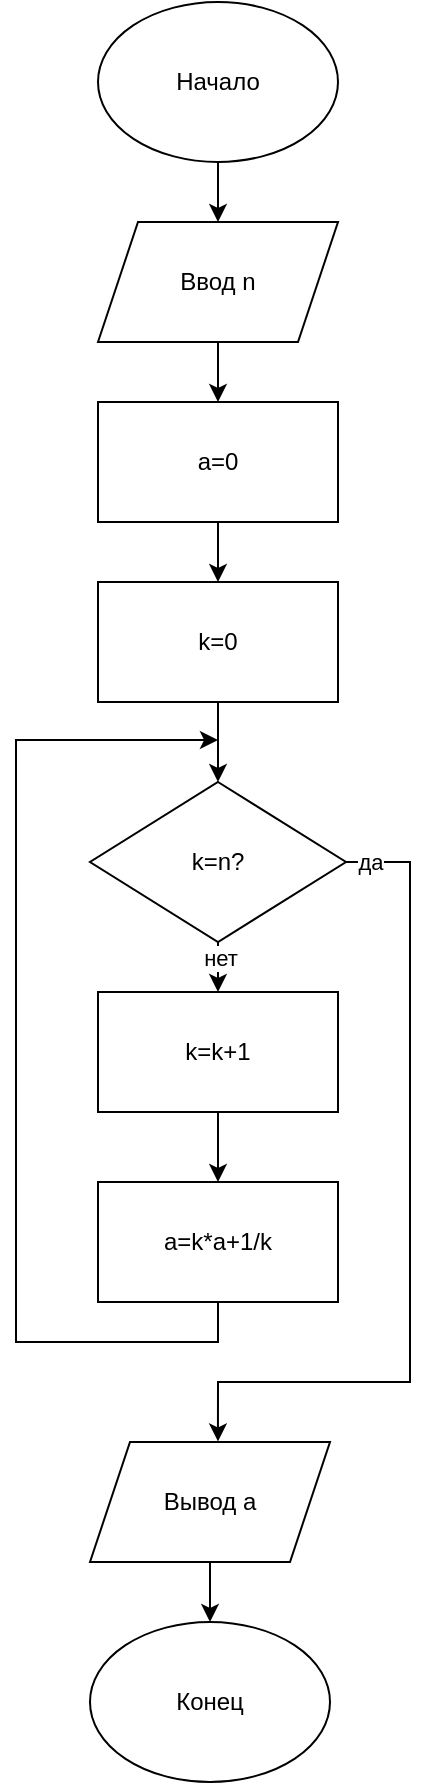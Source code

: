 <mxfile version="24.7.8" pages="3">
  <diagram name="Задание A" id="VVv7mjhydgGY37CbwKi0">
    <mxGraphModel dx="1593" dy="929" grid="1" gridSize="10" guides="1" tooltips="1" connect="1" arrows="1" fold="1" page="1" pageScale="1" pageWidth="827" pageHeight="1169" math="0" shadow="0">
      <root>
        <mxCell id="0" />
        <mxCell id="1" parent="0" />
        <mxCell id="_75HQoLt1TrFj-6LhuYi-3" value="" style="edgeStyle=orthogonalEdgeStyle;rounded=0;orthogonalLoop=1;jettySize=auto;html=1;" edge="1" parent="1" source="_75HQoLt1TrFj-6LhuYi-1" target="_75HQoLt1TrFj-6LhuYi-2">
          <mxGeometry relative="1" as="geometry" />
        </mxCell>
        <mxCell id="_75HQoLt1TrFj-6LhuYi-1" value="Начало" style="ellipse;whiteSpace=wrap;html=1;" vertex="1" parent="1">
          <mxGeometry x="354" y="60" width="120" height="80" as="geometry" />
        </mxCell>
        <mxCell id="_75HQoLt1TrFj-6LhuYi-7" value="" style="edgeStyle=orthogonalEdgeStyle;rounded=0;orthogonalLoop=1;jettySize=auto;html=1;" edge="1" parent="1" source="_75HQoLt1TrFj-6LhuYi-2" target="_75HQoLt1TrFj-6LhuYi-6">
          <mxGeometry relative="1" as="geometry" />
        </mxCell>
        <mxCell id="_75HQoLt1TrFj-6LhuYi-2" value="Ввод n" style="shape=parallelogram;perimeter=parallelogramPerimeter;whiteSpace=wrap;html=1;fixedSize=1;" vertex="1" parent="1">
          <mxGeometry x="354" y="170" width="120" height="60" as="geometry" />
        </mxCell>
        <mxCell id="_75HQoLt1TrFj-6LhuYi-9" value="" style="edgeStyle=orthogonalEdgeStyle;rounded=0;orthogonalLoop=1;jettySize=auto;html=1;" edge="1" parent="1" source="_75HQoLt1TrFj-6LhuYi-6" target="_75HQoLt1TrFj-6LhuYi-8">
          <mxGeometry relative="1" as="geometry" />
        </mxCell>
        <mxCell id="_75HQoLt1TrFj-6LhuYi-6" value="a=0" style="whiteSpace=wrap;html=1;" vertex="1" parent="1">
          <mxGeometry x="354" y="260" width="120" height="60" as="geometry" />
        </mxCell>
        <mxCell id="_75HQoLt1TrFj-6LhuYi-11" value="" style="edgeStyle=orthogonalEdgeStyle;rounded=0;orthogonalLoop=1;jettySize=auto;html=1;" edge="1" parent="1" source="_75HQoLt1TrFj-6LhuYi-8" target="_75HQoLt1TrFj-6LhuYi-10">
          <mxGeometry relative="1" as="geometry" />
        </mxCell>
        <mxCell id="_75HQoLt1TrFj-6LhuYi-8" value="k=0" style="whiteSpace=wrap;html=1;" vertex="1" parent="1">
          <mxGeometry x="354" y="350" width="120" height="60" as="geometry" />
        </mxCell>
        <mxCell id="_75HQoLt1TrFj-6LhuYi-13" value="" style="edgeStyle=orthogonalEdgeStyle;rounded=0;orthogonalLoop=1;jettySize=auto;html=1;" edge="1" parent="1" source="_75HQoLt1TrFj-6LhuYi-10" target="_75HQoLt1TrFj-6LhuYi-12">
          <mxGeometry relative="1" as="geometry" />
        </mxCell>
        <mxCell id="_75HQoLt1TrFj-6LhuYi-21" value="нет" style="edgeLabel;html=1;align=center;verticalAlign=middle;resizable=0;points=[];" vertex="1" connectable="0" parent="_75HQoLt1TrFj-6LhuYi-13">
          <mxGeometry x="-0.702" y="1" relative="1" as="geometry">
            <mxPoint as="offset" />
          </mxGeometry>
        </mxCell>
        <mxCell id="_75HQoLt1TrFj-6LhuYi-19" style="edgeStyle=orthogonalEdgeStyle;rounded=0;orthogonalLoop=1;jettySize=auto;html=1;entryX=0.533;entryY=-0.005;entryDx=0;entryDy=0;exitX=0.993;exitY=0.5;exitDx=0;exitDy=0;exitPerimeter=0;entryPerimeter=0;" edge="1" parent="1" source="_75HQoLt1TrFj-6LhuYi-10" target="_75HQoLt1TrFj-6LhuYi-23">
          <mxGeometry relative="1" as="geometry">
            <mxPoint x="474" y="790" as="targetPoint" />
            <Array as="points">
              <mxPoint x="510" y="490" />
              <mxPoint x="510" y="750" />
              <mxPoint x="414" y="750" />
            </Array>
          </mxGeometry>
        </mxCell>
        <mxCell id="_75HQoLt1TrFj-6LhuYi-22" value="да" style="edgeLabel;html=1;align=center;verticalAlign=middle;resizable=0;points=[];" vertex="1" connectable="0" parent="_75HQoLt1TrFj-6LhuYi-19">
          <mxGeometry x="-0.937" relative="1" as="geometry">
            <mxPoint as="offset" />
          </mxGeometry>
        </mxCell>
        <mxCell id="_75HQoLt1TrFj-6LhuYi-10" value="k&lt;span style=&quot;background-color: initial;&quot;&gt;=n?&lt;/span&gt;" style="rhombus;whiteSpace=wrap;html=1;" vertex="1" parent="1">
          <mxGeometry x="350" y="450" width="128" height="80" as="geometry" />
        </mxCell>
        <mxCell id="_75HQoLt1TrFj-6LhuYi-15" style="edgeStyle=orthogonalEdgeStyle;rounded=0;orthogonalLoop=1;jettySize=auto;html=1;exitX=0.5;exitY=1;exitDx=0;exitDy=0;" edge="1" parent="1" source="_75HQoLt1TrFj-6LhuYi-17">
          <mxGeometry relative="1" as="geometry">
            <mxPoint x="414" y="429" as="targetPoint" />
            <mxPoint x="413" y="670" as="sourcePoint" />
            <Array as="points">
              <mxPoint x="414" y="730" />
              <mxPoint x="313" y="730" />
              <mxPoint x="313" y="429" />
            </Array>
          </mxGeometry>
        </mxCell>
        <mxCell id="_75HQoLt1TrFj-6LhuYi-18" value="" style="edgeStyle=orthogonalEdgeStyle;rounded=0;orthogonalLoop=1;jettySize=auto;html=1;" edge="1" parent="1" source="_75HQoLt1TrFj-6LhuYi-12" target="_75HQoLt1TrFj-6LhuYi-17">
          <mxGeometry relative="1" as="geometry" />
        </mxCell>
        <mxCell id="_75HQoLt1TrFj-6LhuYi-12" value="k=k+1" style="whiteSpace=wrap;html=1;" vertex="1" parent="1">
          <mxGeometry x="354" y="555" width="120" height="60" as="geometry" />
        </mxCell>
        <mxCell id="_75HQoLt1TrFj-6LhuYi-17" value="a=k*a+1/k" style="whiteSpace=wrap;html=1;" vertex="1" parent="1">
          <mxGeometry x="354" y="650" width="120" height="60" as="geometry" />
        </mxCell>
        <mxCell id="_75HQoLt1TrFj-6LhuYi-25" value="" style="edgeStyle=orthogonalEdgeStyle;rounded=0;orthogonalLoop=1;jettySize=auto;html=1;" edge="1" parent="1" source="_75HQoLt1TrFj-6LhuYi-23" target="_75HQoLt1TrFj-6LhuYi-24">
          <mxGeometry relative="1" as="geometry" />
        </mxCell>
        <mxCell id="_75HQoLt1TrFj-6LhuYi-23" value="Вывод a" style="shape=parallelogram;perimeter=parallelogramPerimeter;whiteSpace=wrap;html=1;fixedSize=1;" vertex="1" parent="1">
          <mxGeometry x="350" y="780" width="120" height="60" as="geometry" />
        </mxCell>
        <mxCell id="_75HQoLt1TrFj-6LhuYi-24" value="Конец" style="ellipse;whiteSpace=wrap;html=1;" vertex="1" parent="1">
          <mxGeometry x="350" y="870" width="120" height="80" as="geometry" />
        </mxCell>
      </root>
    </mxGraphModel>
  </diagram>
  <diagram id="0Kq5fEE80XFpyc6vJpzn" name="Задание B">
    <mxGraphModel dx="478" dy="279" grid="1" gridSize="10" guides="1" tooltips="1" connect="1" arrows="1" fold="1" page="1" pageScale="1" pageWidth="827" pageHeight="1169" math="0" shadow="0">
      <root>
        <mxCell id="0" />
        <mxCell id="1" parent="0" />
        <mxCell id="B5uBByM8P45SV9CjuDAX-3" value="" style="edgeStyle=orthogonalEdgeStyle;rounded=0;orthogonalLoop=1;jettySize=auto;html=1;" edge="1" parent="1" source="B5uBByM8P45SV9CjuDAX-1" target="B5uBByM8P45SV9CjuDAX-2">
          <mxGeometry relative="1" as="geometry" />
        </mxCell>
        <mxCell id="B5uBByM8P45SV9CjuDAX-1" value="Начало" style="ellipse;whiteSpace=wrap;html=1;" vertex="1" parent="1">
          <mxGeometry x="354" y="30" width="120" height="80" as="geometry" />
        </mxCell>
        <mxCell id="B5uBByM8P45SV9CjuDAX-5" value="" style="edgeStyle=orthogonalEdgeStyle;rounded=0;orthogonalLoop=1;jettySize=auto;html=1;" edge="1" parent="1" source="B5uBByM8P45SV9CjuDAX-2" target="B5uBByM8P45SV9CjuDAX-4">
          <mxGeometry relative="1" as="geometry" />
        </mxCell>
        <mxCell id="B5uBByM8P45SV9CjuDAX-2" value="Ввод N" style="shape=parallelogram;perimeter=parallelogramPerimeter;whiteSpace=wrap;html=1;fixedSize=1;" vertex="1" parent="1">
          <mxGeometry x="354" y="140" width="120" height="60" as="geometry" />
        </mxCell>
        <mxCell id="B5uBByM8P45SV9CjuDAX-7" value="" style="edgeStyle=orthogonalEdgeStyle;rounded=0;orthogonalLoop=1;jettySize=auto;html=1;" edge="1" parent="1" source="B5uBByM8P45SV9CjuDAX-4" target="B5uBByM8P45SV9CjuDAX-6">
          <mxGeometry relative="1" as="geometry" />
        </mxCell>
        <mxCell id="B5uBByM8P45SV9CjuDAX-4" value="i=0" style="whiteSpace=wrap;html=1;" vertex="1" parent="1">
          <mxGeometry x="354" y="230" width="120" height="60" as="geometry" />
        </mxCell>
        <mxCell id="B5uBByM8P45SV9CjuDAX-6" value="k=ОСТДЕЛ(" style="whiteSpace=wrap;html=1;" vertex="1" parent="1">
          <mxGeometry x="354" y="330" width="120" height="60" as="geometry" />
        </mxCell>
      </root>
    </mxGraphModel>
  </diagram>
  <diagram id="uJRpLjzhyk7Ezlx18nUZ" name="Задание C">
    <mxGraphModel dx="819" dy="478" grid="1" gridSize="10" guides="1" tooltips="1" connect="1" arrows="1" fold="1" page="1" pageScale="1" pageWidth="827" pageHeight="1169" math="0" shadow="0">
      <root>
        <mxCell id="0" />
        <mxCell id="1" parent="0" />
        <mxCell id="q5bXIPzWYsmWitFNP-XV-4" value="" style="edgeStyle=orthogonalEdgeStyle;rounded=0;orthogonalLoop=1;jettySize=auto;html=1;" edge="1" parent="1" source="q5bXIPzWYsmWitFNP-XV-2" target="q5bXIPzWYsmWitFNP-XV-3">
          <mxGeometry relative="1" as="geometry" />
        </mxCell>
        <mxCell id="q5bXIPzWYsmWitFNP-XV-2" value="Начало" style="ellipse;whiteSpace=wrap;html=1;" vertex="1" parent="1">
          <mxGeometry x="354" y="30" width="120" height="80" as="geometry" />
        </mxCell>
        <mxCell id="q5bXIPzWYsmWitFNP-XV-6" value="" style="edgeStyle=orthogonalEdgeStyle;rounded=0;orthogonalLoop=1;jettySize=auto;html=1;exitX=0.5;exitY=1;exitDx=0;exitDy=0;entryX=0.5;entryY=0;entryDx=0;entryDy=0;" edge="1" parent="1" source="q5bXIPzWYsmWitFNP-XV-3" target="q5bXIPzWYsmWitFNP-XV-7">
          <mxGeometry relative="1" as="geometry">
            <mxPoint x="413.94" y="200" as="sourcePoint" />
            <mxPoint x="420" y="220" as="targetPoint" />
          </mxGeometry>
        </mxCell>
        <mxCell id="q5bXIPzWYsmWitFNP-XV-3" value="Ввод N" style="shape=parallelogram;perimeter=parallelogramPerimeter;whiteSpace=wrap;html=1;fixedSize=1;" vertex="1" parent="1">
          <mxGeometry x="354" y="140" width="120" height="60" as="geometry" />
        </mxCell>
        <mxCell id="q5bXIPzWYsmWitFNP-XV-11" value="" style="edgeStyle=orthogonalEdgeStyle;rounded=0;orthogonalLoop=1;jettySize=auto;html=1;" edge="1" parent="1" source="q5bXIPzWYsmWitFNP-XV-5" target="q5bXIPzWYsmWitFNP-XV-10">
          <mxGeometry relative="1" as="geometry" />
        </mxCell>
        <mxCell id="q5bXIPzWYsmWitFNP-XV-12" value="нет" style="edgeLabel;html=1;align=center;verticalAlign=middle;resizable=0;points=[];" vertex="1" connectable="0" parent="q5bXIPzWYsmWitFNP-XV-11">
          <mxGeometry x="0.248" y="-1" relative="1" as="geometry">
            <mxPoint as="offset" />
          </mxGeometry>
        </mxCell>
        <mxCell id="q5bXIPzWYsmWitFNP-XV-13" style="edgeStyle=orthogonalEdgeStyle;rounded=0;orthogonalLoop=1;jettySize=auto;html=1;entryX=0.5;entryY=0;entryDx=0;entryDy=0;" edge="1" parent="1" target="q5bXIPzWYsmWitFNP-XV-18">
          <mxGeometry relative="1" as="geometry">
            <mxPoint x="414" y="570.02" as="targetPoint" />
            <mxPoint x="459.952" y="369.986" as="sourcePoint" />
            <Array as="points">
              <mxPoint x="510" y="370" />
              <mxPoint x="510" y="620" />
              <mxPoint x="414" y="620" />
            </Array>
          </mxGeometry>
        </mxCell>
        <mxCell id="q5bXIPzWYsmWitFNP-XV-15" value="да" style="edgeLabel;html=1;align=center;verticalAlign=middle;resizable=0;points=[];" vertex="1" connectable="0" parent="q5bXIPzWYsmWitFNP-XV-13">
          <mxGeometry x="-0.865" relative="1" as="geometry">
            <mxPoint as="offset" />
          </mxGeometry>
        </mxCell>
        <mxCell id="q5bXIPzWYsmWitFNP-XV-5" value="i&amp;gt;N?" style="rhombus;whiteSpace=wrap;html=1;" vertex="1" parent="1">
          <mxGeometry x="358" y="330" width="112" height="80" as="geometry" />
        </mxCell>
        <mxCell id="q5bXIPzWYsmWitFNP-XV-9" value="" style="edgeStyle=orthogonalEdgeStyle;rounded=0;orthogonalLoop=1;jettySize=auto;html=1;" edge="1" parent="1" source="q5bXIPzWYsmWitFNP-XV-7" target="q5bXIPzWYsmWitFNP-XV-5">
          <mxGeometry relative="1" as="geometry" />
        </mxCell>
        <mxCell id="q5bXIPzWYsmWitFNP-XV-7" value="i=1" style="rounded=0;whiteSpace=wrap;html=1;" vertex="1" parent="1">
          <mxGeometry x="354" y="230" width="120" height="60" as="geometry" />
        </mxCell>
        <mxCell id="q5bXIPzWYsmWitFNP-XV-14" style="edgeStyle=orthogonalEdgeStyle;rounded=0;orthogonalLoop=1;jettySize=auto;html=1;exitX=0.5;exitY=1;exitDx=0;exitDy=0;" edge="1" parent="1">
          <mxGeometry relative="1" as="geometry">
            <mxPoint x="414" y="310" as="targetPoint" />
            <mxPoint x="414" y="535" as="sourcePoint" />
            <Array as="points">
              <mxPoint x="414" y="600" />
              <mxPoint x="320" y="600" />
              <mxPoint x="320" y="310" />
            </Array>
          </mxGeometry>
        </mxCell>
        <mxCell id="q5bXIPzWYsmWitFNP-XV-22" value="" style="edgeStyle=orthogonalEdgeStyle;rounded=0;orthogonalLoop=1;jettySize=auto;html=1;" edge="1" parent="1" source="q5bXIPzWYsmWitFNP-XV-10" target="q5bXIPzWYsmWitFNP-XV-21">
          <mxGeometry relative="1" as="geometry" />
        </mxCell>
        <mxCell id="q5bXIPzWYsmWitFNP-XV-10" value="Ввод A[i]" style="whiteSpace=wrap;html=1;" vertex="1" parent="1">
          <mxGeometry x="354" y="440" width="120" height="60" as="geometry" />
        </mxCell>
        <mxCell id="q5bXIPzWYsmWitFNP-XV-20" value="" style="edgeStyle=orthogonalEdgeStyle;rounded=0;orthogonalLoop=1;jettySize=auto;html=1;" edge="1" parent="1" source="q5bXIPzWYsmWitFNP-XV-18" target="q5bXIPzWYsmWitFNP-XV-19">
          <mxGeometry relative="1" as="geometry" />
        </mxCell>
        <mxCell id="q5bXIPzWYsmWitFNP-XV-18" value="i1=0" style="rounded=0;whiteSpace=wrap;html=1;" vertex="1" parent="1">
          <mxGeometry x="354" y="640" width="120" height="60" as="geometry" />
        </mxCell>
        <mxCell id="q5bXIPzWYsmWitFNP-XV-24" value="" style="edgeStyle=orthogonalEdgeStyle;rounded=0;orthogonalLoop=1;jettySize=auto;html=1;" edge="1" parent="1" source="q5bXIPzWYsmWitFNP-XV-19" target="q5bXIPzWYsmWitFNP-XV-23">
          <mxGeometry relative="1" as="geometry" />
        </mxCell>
        <mxCell id="q5bXIPzWYsmWitFNP-XV-30" value="нет" style="edgeLabel;html=1;align=center;verticalAlign=middle;resizable=0;points=[];" vertex="1" connectable="0" parent="q5bXIPzWYsmWitFNP-XV-24">
          <mxGeometry x="-0.114" y="1" relative="1" as="geometry">
            <mxPoint as="offset" />
          </mxGeometry>
        </mxCell>
        <mxCell id="q5bXIPzWYsmWitFNP-XV-27" style="edgeStyle=orthogonalEdgeStyle;rounded=0;orthogonalLoop=1;jettySize=auto;html=1;" edge="1" parent="1" source="q5bXIPzWYsmWitFNP-XV-19">
          <mxGeometry relative="1" as="geometry">
            <mxPoint x="560" y="860" as="targetPoint" />
          </mxGeometry>
        </mxCell>
        <mxCell id="q5bXIPzWYsmWitFNP-XV-28" value="да" style="edgeLabel;html=1;align=center;verticalAlign=middle;resizable=0;points=[];" vertex="1" connectable="0" parent="q5bXIPzWYsmWitFNP-XV-27">
          <mxGeometry x="-0.808" y="-1" relative="1" as="geometry">
            <mxPoint as="offset" />
          </mxGeometry>
        </mxCell>
        <mxCell id="q5bXIPzWYsmWitFNP-XV-19" value="i1&amp;gt;N?" style="rhombus;whiteSpace=wrap;html=1;rounded=0;" vertex="1" parent="1">
          <mxGeometry x="358" y="730" width="112" height="80" as="geometry" />
        </mxCell>
        <mxCell id="q5bXIPzWYsmWitFNP-XV-21" value="i=i+1" style="rounded=0;whiteSpace=wrap;html=1;" vertex="1" parent="1">
          <mxGeometry x="354" y="525" width="120" height="60" as="geometry" />
        </mxCell>
        <mxCell id="q5bXIPzWYsmWitFNP-XV-26" value="" style="edgeStyle=orthogonalEdgeStyle;rounded=0;orthogonalLoop=1;jettySize=auto;html=1;" edge="1" parent="1" source="q5bXIPzWYsmWitFNP-XV-23" target="q5bXIPzWYsmWitFNP-XV-25">
          <mxGeometry relative="1" as="geometry" />
        </mxCell>
        <mxCell id="q5bXIPzWYsmWitFNP-XV-23" value="i2=0" style="whiteSpace=wrap;html=1;rounded=0;" vertex="1" parent="1">
          <mxGeometry x="354" y="850" width="120" height="60" as="geometry" />
        </mxCell>
        <mxCell id="q5bXIPzWYsmWitFNP-XV-32" style="edgeStyle=orthogonalEdgeStyle;rounded=0;orthogonalLoop=1;jettySize=auto;html=1;" edge="1" parent="1" source="q5bXIPzWYsmWitFNP-XV-25">
          <mxGeometry relative="1" as="geometry">
            <mxPoint x="500" y="980" as="targetPoint" />
          </mxGeometry>
        </mxCell>
        <mxCell id="q5bXIPzWYsmWitFNP-XV-25" value="i2&amp;gt;N?" style="rhombus;whiteSpace=wrap;html=1;rounded=0;" vertex="1" parent="1">
          <mxGeometry x="360" y="940" width="108" height="80" as="geometry" />
        </mxCell>
      </root>
    </mxGraphModel>
  </diagram>
</mxfile>
